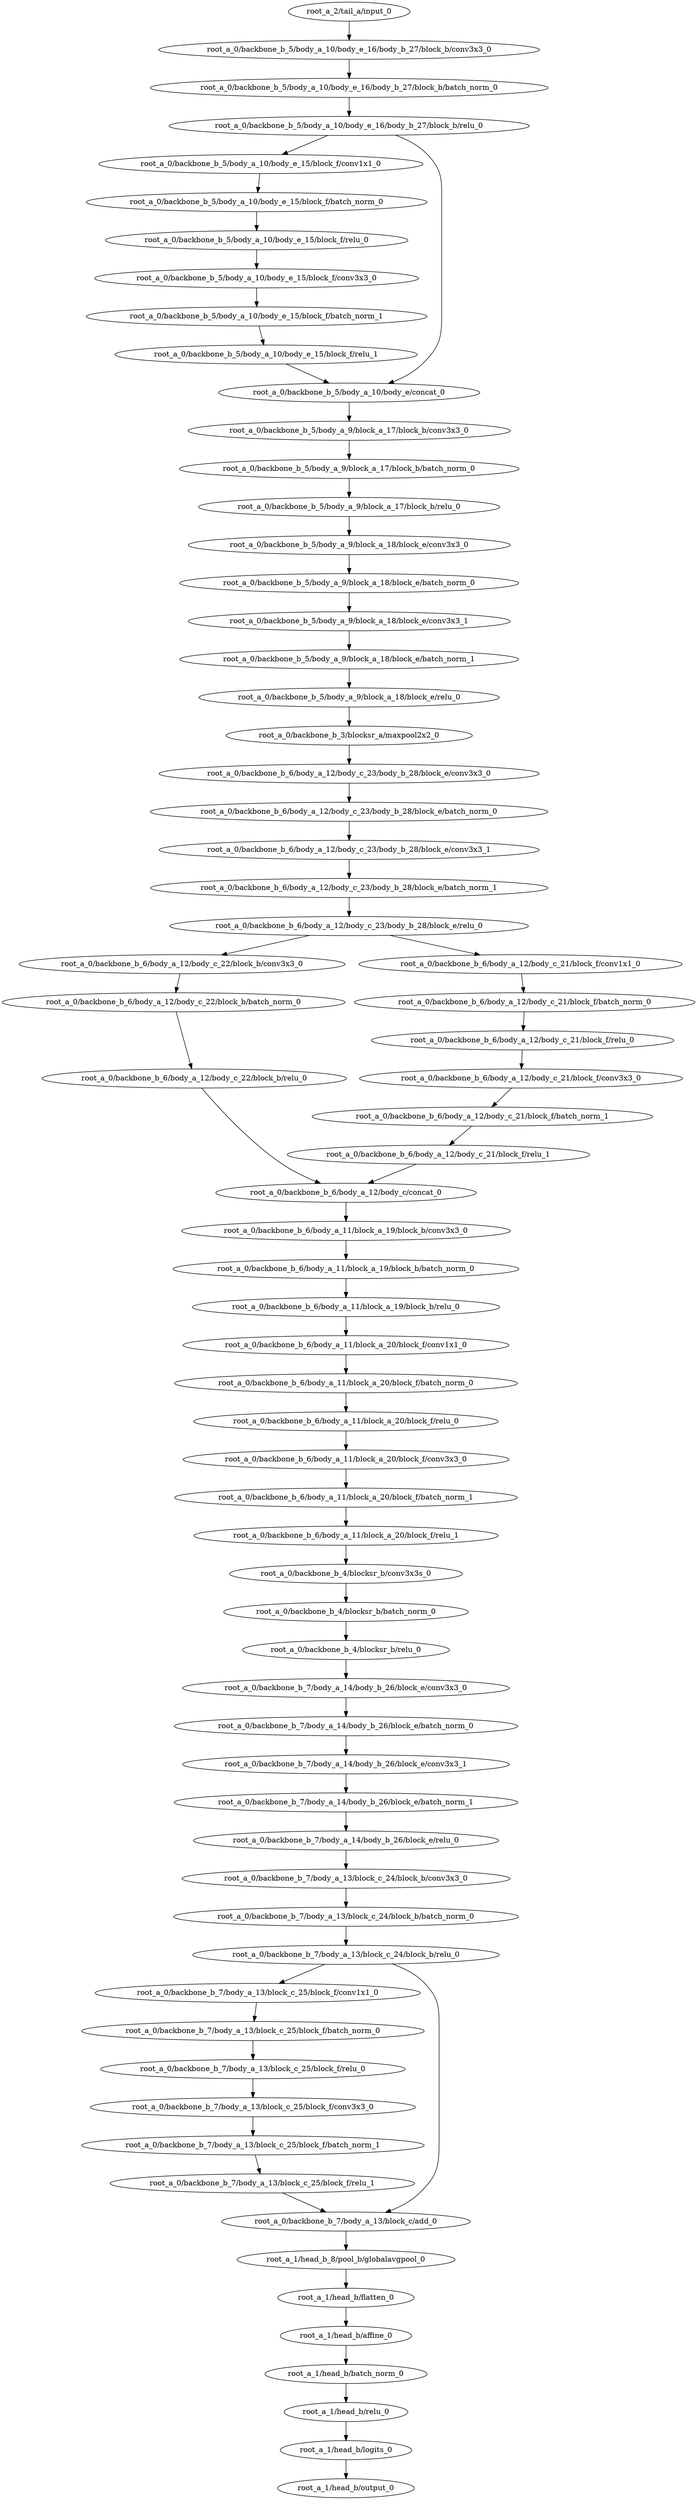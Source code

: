 digraph root_a {
	"root_a_2/tail_a/input_0"
	"root_a_0/backbone_b_5/body_a_10/body_e_16/body_b_27/block_b/conv3x3_0"
	"root_a_0/backbone_b_5/body_a_10/body_e_16/body_b_27/block_b/batch_norm_0"
	"root_a_0/backbone_b_5/body_a_10/body_e_16/body_b_27/block_b/relu_0"
	"root_a_0/backbone_b_5/body_a_10/body_e_15/block_f/conv1x1_0"
	"root_a_0/backbone_b_5/body_a_10/body_e_15/block_f/batch_norm_0"
	"root_a_0/backbone_b_5/body_a_10/body_e_15/block_f/relu_0"
	"root_a_0/backbone_b_5/body_a_10/body_e_15/block_f/conv3x3_0"
	"root_a_0/backbone_b_5/body_a_10/body_e_15/block_f/batch_norm_1"
	"root_a_0/backbone_b_5/body_a_10/body_e_15/block_f/relu_1"
	"root_a_0/backbone_b_5/body_a_10/body_e/concat_0"
	"root_a_0/backbone_b_5/body_a_9/block_a_17/block_b/conv3x3_0"
	"root_a_0/backbone_b_5/body_a_9/block_a_17/block_b/batch_norm_0"
	"root_a_0/backbone_b_5/body_a_9/block_a_17/block_b/relu_0"
	"root_a_0/backbone_b_5/body_a_9/block_a_18/block_e/conv3x3_0"
	"root_a_0/backbone_b_5/body_a_9/block_a_18/block_e/batch_norm_0"
	"root_a_0/backbone_b_5/body_a_9/block_a_18/block_e/conv3x3_1"
	"root_a_0/backbone_b_5/body_a_9/block_a_18/block_e/batch_norm_1"
	"root_a_0/backbone_b_5/body_a_9/block_a_18/block_e/relu_0"
	"root_a_0/backbone_b_3/blocksr_a/maxpool2x2_0"
	"root_a_0/backbone_b_6/body_a_12/body_c_23/body_b_28/block_e/conv3x3_0"
	"root_a_0/backbone_b_6/body_a_12/body_c_23/body_b_28/block_e/batch_norm_0"
	"root_a_0/backbone_b_6/body_a_12/body_c_23/body_b_28/block_e/conv3x3_1"
	"root_a_0/backbone_b_6/body_a_12/body_c_23/body_b_28/block_e/batch_norm_1"
	"root_a_0/backbone_b_6/body_a_12/body_c_23/body_b_28/block_e/relu_0"
	"root_a_0/backbone_b_6/body_a_12/body_c_22/block_b/conv3x3_0"
	"root_a_0/backbone_b_6/body_a_12/body_c_22/block_b/batch_norm_0"
	"root_a_0/backbone_b_6/body_a_12/body_c_22/block_b/relu_0"
	"root_a_0/backbone_b_6/body_a_12/body_c_21/block_f/conv1x1_0"
	"root_a_0/backbone_b_6/body_a_12/body_c_21/block_f/batch_norm_0"
	"root_a_0/backbone_b_6/body_a_12/body_c_21/block_f/relu_0"
	"root_a_0/backbone_b_6/body_a_12/body_c_21/block_f/conv3x3_0"
	"root_a_0/backbone_b_6/body_a_12/body_c_21/block_f/batch_norm_1"
	"root_a_0/backbone_b_6/body_a_12/body_c_21/block_f/relu_1"
	"root_a_0/backbone_b_6/body_a_12/body_c/concat_0"
	"root_a_0/backbone_b_6/body_a_11/block_a_19/block_b/conv3x3_0"
	"root_a_0/backbone_b_6/body_a_11/block_a_19/block_b/batch_norm_0"
	"root_a_0/backbone_b_6/body_a_11/block_a_19/block_b/relu_0"
	"root_a_0/backbone_b_6/body_a_11/block_a_20/block_f/conv1x1_0"
	"root_a_0/backbone_b_6/body_a_11/block_a_20/block_f/batch_norm_0"
	"root_a_0/backbone_b_6/body_a_11/block_a_20/block_f/relu_0"
	"root_a_0/backbone_b_6/body_a_11/block_a_20/block_f/conv3x3_0"
	"root_a_0/backbone_b_6/body_a_11/block_a_20/block_f/batch_norm_1"
	"root_a_0/backbone_b_6/body_a_11/block_a_20/block_f/relu_1"
	"root_a_0/backbone_b_4/blocksr_b/conv3x3s_0"
	"root_a_0/backbone_b_4/blocksr_b/batch_norm_0"
	"root_a_0/backbone_b_4/blocksr_b/relu_0"
	"root_a_0/backbone_b_7/body_a_14/body_b_26/block_e/conv3x3_0"
	"root_a_0/backbone_b_7/body_a_14/body_b_26/block_e/batch_norm_0"
	"root_a_0/backbone_b_7/body_a_14/body_b_26/block_e/conv3x3_1"
	"root_a_0/backbone_b_7/body_a_14/body_b_26/block_e/batch_norm_1"
	"root_a_0/backbone_b_7/body_a_14/body_b_26/block_e/relu_0"
	"root_a_0/backbone_b_7/body_a_13/block_c_24/block_b/conv3x3_0"
	"root_a_0/backbone_b_7/body_a_13/block_c_24/block_b/batch_norm_0"
	"root_a_0/backbone_b_7/body_a_13/block_c_24/block_b/relu_0"
	"root_a_0/backbone_b_7/body_a_13/block_c_25/block_f/conv1x1_0"
	"root_a_0/backbone_b_7/body_a_13/block_c_25/block_f/batch_norm_0"
	"root_a_0/backbone_b_7/body_a_13/block_c_25/block_f/relu_0"
	"root_a_0/backbone_b_7/body_a_13/block_c_25/block_f/conv3x3_0"
	"root_a_0/backbone_b_7/body_a_13/block_c_25/block_f/batch_norm_1"
	"root_a_0/backbone_b_7/body_a_13/block_c_25/block_f/relu_1"
	"root_a_0/backbone_b_7/body_a_13/block_c/add_0"
	"root_a_1/head_b_8/pool_b/globalavgpool_0"
	"root_a_1/head_b/flatten_0"
	"root_a_1/head_b/affine_0"
	"root_a_1/head_b/batch_norm_0"
	"root_a_1/head_b/relu_0"
	"root_a_1/head_b/logits_0"
	"root_a_1/head_b/output_0"

	"root_a_2/tail_a/input_0" -> "root_a_0/backbone_b_5/body_a_10/body_e_16/body_b_27/block_b/conv3x3_0"
	"root_a_0/backbone_b_5/body_a_10/body_e_16/body_b_27/block_b/conv3x3_0" -> "root_a_0/backbone_b_5/body_a_10/body_e_16/body_b_27/block_b/batch_norm_0"
	"root_a_0/backbone_b_5/body_a_10/body_e_16/body_b_27/block_b/batch_norm_0" -> "root_a_0/backbone_b_5/body_a_10/body_e_16/body_b_27/block_b/relu_0"
	"root_a_0/backbone_b_5/body_a_10/body_e_16/body_b_27/block_b/relu_0" -> "root_a_0/backbone_b_5/body_a_10/body_e_15/block_f/conv1x1_0"
	"root_a_0/backbone_b_5/body_a_10/body_e_15/block_f/conv1x1_0" -> "root_a_0/backbone_b_5/body_a_10/body_e_15/block_f/batch_norm_0"
	"root_a_0/backbone_b_5/body_a_10/body_e_15/block_f/batch_norm_0" -> "root_a_0/backbone_b_5/body_a_10/body_e_15/block_f/relu_0"
	"root_a_0/backbone_b_5/body_a_10/body_e_15/block_f/relu_0" -> "root_a_0/backbone_b_5/body_a_10/body_e_15/block_f/conv3x3_0"
	"root_a_0/backbone_b_5/body_a_10/body_e_15/block_f/conv3x3_0" -> "root_a_0/backbone_b_5/body_a_10/body_e_15/block_f/batch_norm_1"
	"root_a_0/backbone_b_5/body_a_10/body_e_15/block_f/batch_norm_1" -> "root_a_0/backbone_b_5/body_a_10/body_e_15/block_f/relu_1"
	"root_a_0/backbone_b_5/body_a_10/body_e_15/block_f/relu_1" -> "root_a_0/backbone_b_5/body_a_10/body_e/concat_0"
	"root_a_0/backbone_b_5/body_a_10/body_e_16/body_b_27/block_b/relu_0" -> "root_a_0/backbone_b_5/body_a_10/body_e/concat_0"
	"root_a_0/backbone_b_5/body_a_10/body_e/concat_0" -> "root_a_0/backbone_b_5/body_a_9/block_a_17/block_b/conv3x3_0"
	"root_a_0/backbone_b_5/body_a_9/block_a_17/block_b/conv3x3_0" -> "root_a_0/backbone_b_5/body_a_9/block_a_17/block_b/batch_norm_0"
	"root_a_0/backbone_b_5/body_a_9/block_a_17/block_b/batch_norm_0" -> "root_a_0/backbone_b_5/body_a_9/block_a_17/block_b/relu_0"
	"root_a_0/backbone_b_5/body_a_9/block_a_17/block_b/relu_0" -> "root_a_0/backbone_b_5/body_a_9/block_a_18/block_e/conv3x3_0"
	"root_a_0/backbone_b_5/body_a_9/block_a_18/block_e/conv3x3_0" -> "root_a_0/backbone_b_5/body_a_9/block_a_18/block_e/batch_norm_0"
	"root_a_0/backbone_b_5/body_a_9/block_a_18/block_e/batch_norm_0" -> "root_a_0/backbone_b_5/body_a_9/block_a_18/block_e/conv3x3_1"
	"root_a_0/backbone_b_5/body_a_9/block_a_18/block_e/conv3x3_1" -> "root_a_0/backbone_b_5/body_a_9/block_a_18/block_e/batch_norm_1"
	"root_a_0/backbone_b_5/body_a_9/block_a_18/block_e/batch_norm_1" -> "root_a_0/backbone_b_5/body_a_9/block_a_18/block_e/relu_0"
	"root_a_0/backbone_b_5/body_a_9/block_a_18/block_e/relu_0" -> "root_a_0/backbone_b_3/blocksr_a/maxpool2x2_0"
	"root_a_0/backbone_b_3/blocksr_a/maxpool2x2_0" -> "root_a_0/backbone_b_6/body_a_12/body_c_23/body_b_28/block_e/conv3x3_0"
	"root_a_0/backbone_b_6/body_a_12/body_c_23/body_b_28/block_e/conv3x3_0" -> "root_a_0/backbone_b_6/body_a_12/body_c_23/body_b_28/block_e/batch_norm_0"
	"root_a_0/backbone_b_6/body_a_12/body_c_23/body_b_28/block_e/batch_norm_0" -> "root_a_0/backbone_b_6/body_a_12/body_c_23/body_b_28/block_e/conv3x3_1"
	"root_a_0/backbone_b_6/body_a_12/body_c_23/body_b_28/block_e/conv3x3_1" -> "root_a_0/backbone_b_6/body_a_12/body_c_23/body_b_28/block_e/batch_norm_1"
	"root_a_0/backbone_b_6/body_a_12/body_c_23/body_b_28/block_e/batch_norm_1" -> "root_a_0/backbone_b_6/body_a_12/body_c_23/body_b_28/block_e/relu_0"
	"root_a_0/backbone_b_6/body_a_12/body_c_23/body_b_28/block_e/relu_0" -> "root_a_0/backbone_b_6/body_a_12/body_c_22/block_b/conv3x3_0"
	"root_a_0/backbone_b_6/body_a_12/body_c_22/block_b/conv3x3_0" -> "root_a_0/backbone_b_6/body_a_12/body_c_22/block_b/batch_norm_0"
	"root_a_0/backbone_b_6/body_a_12/body_c_22/block_b/batch_norm_0" -> "root_a_0/backbone_b_6/body_a_12/body_c_22/block_b/relu_0"
	"root_a_0/backbone_b_6/body_a_12/body_c_23/body_b_28/block_e/relu_0" -> "root_a_0/backbone_b_6/body_a_12/body_c_21/block_f/conv1x1_0"
	"root_a_0/backbone_b_6/body_a_12/body_c_21/block_f/conv1x1_0" -> "root_a_0/backbone_b_6/body_a_12/body_c_21/block_f/batch_norm_0"
	"root_a_0/backbone_b_6/body_a_12/body_c_21/block_f/batch_norm_0" -> "root_a_0/backbone_b_6/body_a_12/body_c_21/block_f/relu_0"
	"root_a_0/backbone_b_6/body_a_12/body_c_21/block_f/relu_0" -> "root_a_0/backbone_b_6/body_a_12/body_c_21/block_f/conv3x3_0"
	"root_a_0/backbone_b_6/body_a_12/body_c_21/block_f/conv3x3_0" -> "root_a_0/backbone_b_6/body_a_12/body_c_21/block_f/batch_norm_1"
	"root_a_0/backbone_b_6/body_a_12/body_c_21/block_f/batch_norm_1" -> "root_a_0/backbone_b_6/body_a_12/body_c_21/block_f/relu_1"
	"root_a_0/backbone_b_6/body_a_12/body_c_22/block_b/relu_0" -> "root_a_0/backbone_b_6/body_a_12/body_c/concat_0"
	"root_a_0/backbone_b_6/body_a_12/body_c_21/block_f/relu_1" -> "root_a_0/backbone_b_6/body_a_12/body_c/concat_0"
	"root_a_0/backbone_b_6/body_a_12/body_c/concat_0" -> "root_a_0/backbone_b_6/body_a_11/block_a_19/block_b/conv3x3_0"
	"root_a_0/backbone_b_6/body_a_11/block_a_19/block_b/conv3x3_0" -> "root_a_0/backbone_b_6/body_a_11/block_a_19/block_b/batch_norm_0"
	"root_a_0/backbone_b_6/body_a_11/block_a_19/block_b/batch_norm_0" -> "root_a_0/backbone_b_6/body_a_11/block_a_19/block_b/relu_0"
	"root_a_0/backbone_b_6/body_a_11/block_a_19/block_b/relu_0" -> "root_a_0/backbone_b_6/body_a_11/block_a_20/block_f/conv1x1_0"
	"root_a_0/backbone_b_6/body_a_11/block_a_20/block_f/conv1x1_0" -> "root_a_0/backbone_b_6/body_a_11/block_a_20/block_f/batch_norm_0"
	"root_a_0/backbone_b_6/body_a_11/block_a_20/block_f/batch_norm_0" -> "root_a_0/backbone_b_6/body_a_11/block_a_20/block_f/relu_0"
	"root_a_0/backbone_b_6/body_a_11/block_a_20/block_f/relu_0" -> "root_a_0/backbone_b_6/body_a_11/block_a_20/block_f/conv3x3_0"
	"root_a_0/backbone_b_6/body_a_11/block_a_20/block_f/conv3x3_0" -> "root_a_0/backbone_b_6/body_a_11/block_a_20/block_f/batch_norm_1"
	"root_a_0/backbone_b_6/body_a_11/block_a_20/block_f/batch_norm_1" -> "root_a_0/backbone_b_6/body_a_11/block_a_20/block_f/relu_1"
	"root_a_0/backbone_b_6/body_a_11/block_a_20/block_f/relu_1" -> "root_a_0/backbone_b_4/blocksr_b/conv3x3s_0"
	"root_a_0/backbone_b_4/blocksr_b/conv3x3s_0" -> "root_a_0/backbone_b_4/blocksr_b/batch_norm_0"
	"root_a_0/backbone_b_4/blocksr_b/batch_norm_0" -> "root_a_0/backbone_b_4/blocksr_b/relu_0"
	"root_a_0/backbone_b_4/blocksr_b/relu_0" -> "root_a_0/backbone_b_7/body_a_14/body_b_26/block_e/conv3x3_0"
	"root_a_0/backbone_b_7/body_a_14/body_b_26/block_e/conv3x3_0" -> "root_a_0/backbone_b_7/body_a_14/body_b_26/block_e/batch_norm_0"
	"root_a_0/backbone_b_7/body_a_14/body_b_26/block_e/batch_norm_0" -> "root_a_0/backbone_b_7/body_a_14/body_b_26/block_e/conv3x3_1"
	"root_a_0/backbone_b_7/body_a_14/body_b_26/block_e/conv3x3_1" -> "root_a_0/backbone_b_7/body_a_14/body_b_26/block_e/batch_norm_1"
	"root_a_0/backbone_b_7/body_a_14/body_b_26/block_e/batch_norm_1" -> "root_a_0/backbone_b_7/body_a_14/body_b_26/block_e/relu_0"
	"root_a_0/backbone_b_7/body_a_14/body_b_26/block_e/relu_0" -> "root_a_0/backbone_b_7/body_a_13/block_c_24/block_b/conv3x3_0"
	"root_a_0/backbone_b_7/body_a_13/block_c_24/block_b/conv3x3_0" -> "root_a_0/backbone_b_7/body_a_13/block_c_24/block_b/batch_norm_0"
	"root_a_0/backbone_b_7/body_a_13/block_c_24/block_b/batch_norm_0" -> "root_a_0/backbone_b_7/body_a_13/block_c_24/block_b/relu_0"
	"root_a_0/backbone_b_7/body_a_13/block_c_24/block_b/relu_0" -> "root_a_0/backbone_b_7/body_a_13/block_c_25/block_f/conv1x1_0"
	"root_a_0/backbone_b_7/body_a_13/block_c_25/block_f/conv1x1_0" -> "root_a_0/backbone_b_7/body_a_13/block_c_25/block_f/batch_norm_0"
	"root_a_0/backbone_b_7/body_a_13/block_c_25/block_f/batch_norm_0" -> "root_a_0/backbone_b_7/body_a_13/block_c_25/block_f/relu_0"
	"root_a_0/backbone_b_7/body_a_13/block_c_25/block_f/relu_0" -> "root_a_0/backbone_b_7/body_a_13/block_c_25/block_f/conv3x3_0"
	"root_a_0/backbone_b_7/body_a_13/block_c_25/block_f/conv3x3_0" -> "root_a_0/backbone_b_7/body_a_13/block_c_25/block_f/batch_norm_1"
	"root_a_0/backbone_b_7/body_a_13/block_c_25/block_f/batch_norm_1" -> "root_a_0/backbone_b_7/body_a_13/block_c_25/block_f/relu_1"
	"root_a_0/backbone_b_7/body_a_13/block_c_24/block_b/relu_0" -> "root_a_0/backbone_b_7/body_a_13/block_c/add_0"
	"root_a_0/backbone_b_7/body_a_13/block_c_25/block_f/relu_1" -> "root_a_0/backbone_b_7/body_a_13/block_c/add_0"
	"root_a_0/backbone_b_7/body_a_13/block_c/add_0" -> "root_a_1/head_b_8/pool_b/globalavgpool_0"
	"root_a_1/head_b_8/pool_b/globalavgpool_0" -> "root_a_1/head_b/flatten_0"
	"root_a_1/head_b/flatten_0" -> "root_a_1/head_b/affine_0"
	"root_a_1/head_b/affine_0" -> "root_a_1/head_b/batch_norm_0"
	"root_a_1/head_b/batch_norm_0" -> "root_a_1/head_b/relu_0"
	"root_a_1/head_b/relu_0" -> "root_a_1/head_b/logits_0"
	"root_a_1/head_b/logits_0" -> "root_a_1/head_b/output_0"

}